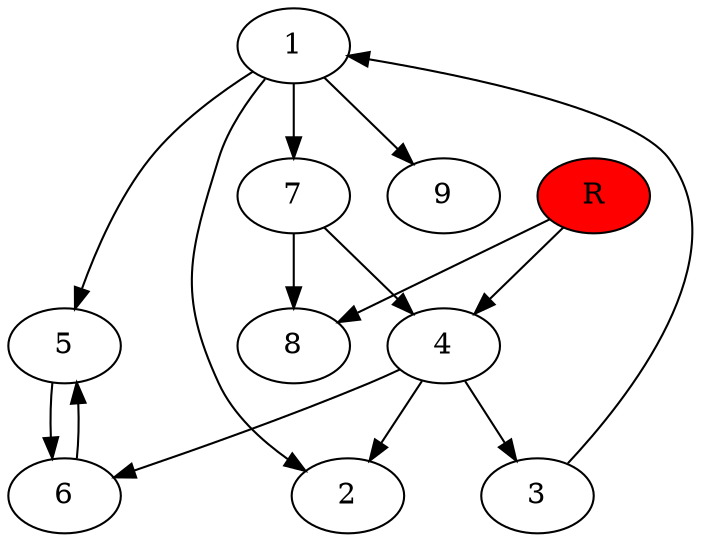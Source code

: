 digraph prb13047 {
	1
	2
	3
	4
	5
	6
	7
	8
	R [fillcolor="#ff0000" style=filled]
	1 -> 2
	1 -> 5
	1 -> 7
	1 -> 9
	3 -> 1
	4 -> 2
	4 -> 3
	4 -> 6
	5 -> 6
	6 -> 5
	7 -> 4
	7 -> 8
	R -> 4
	R -> 8
}
